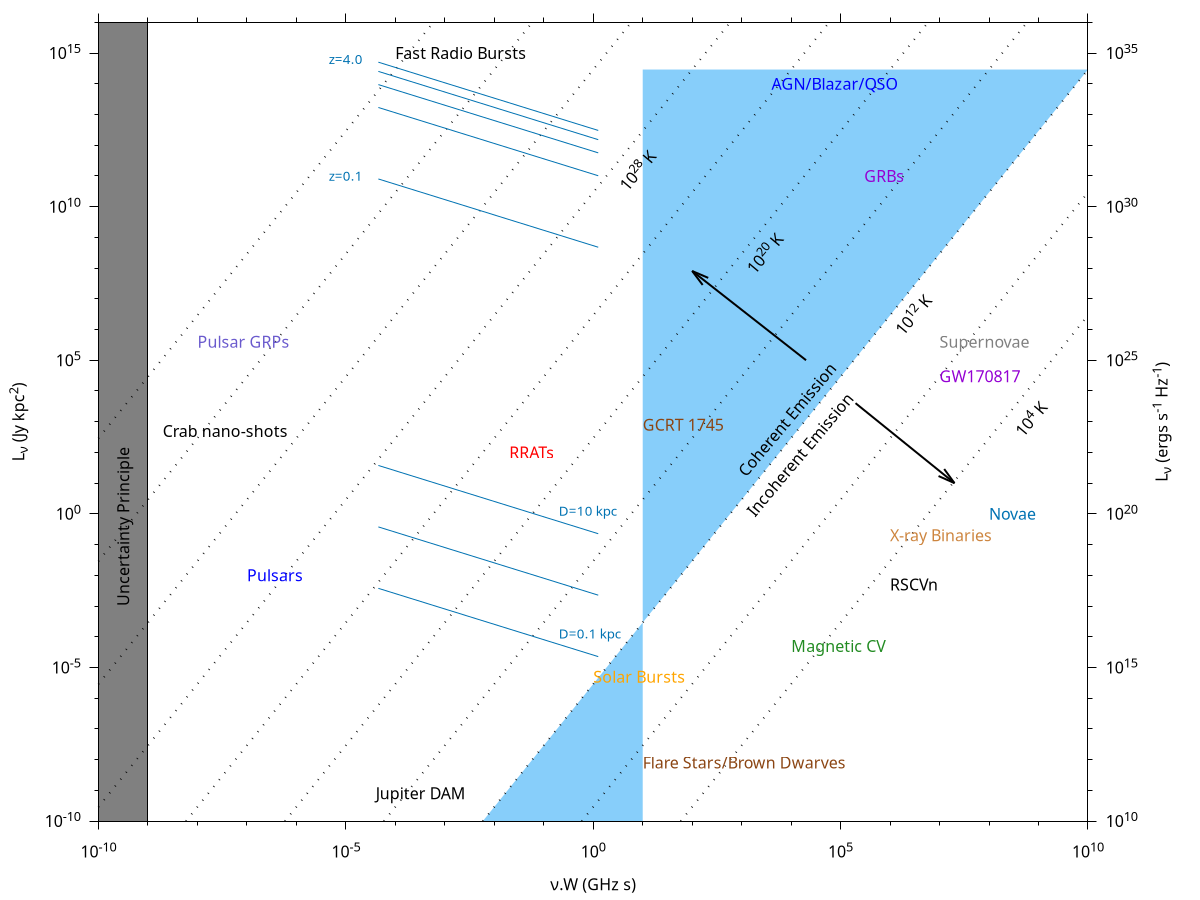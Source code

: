#########################################################
#							#
# This is the plot of the transient phase space 	#
# for the introduction to my thesis			#
#							#
# 	Last updated: 01/04/2009 - original version	#
#				 - have PSRs+T_B lines	#
#							#
#########################################################

#set term x11
set terminal postscript enhanced color solid
set output "phase_space_ewass.ps"

#set title "Radio Transient Phase Space"
set xlabel "{/Symbol n}.W (GHz s)"
set ylabel "L_{/Symbol n} (Jy kpc^{2})
set logscale xy
set logscale y2
set format y "10^{%L}"
set format x "10^{%L}"
set xtic out
set ytic out nomirror

## 						##
# Draw lines of constant brighness temperature 	 #
#						 #
# T_B = L/(2k(nu.W)**2)				 #
#     = (3.621e+22)*L/(nu.W)**2		   	 # 
#     = (         )*L/y**2			 #
# --> L = T_B*y**2*(2.761e-23)    Watts/Hz 	 #
# 						 #
#       = [ ]*(1.05025e-11)	  Jy,kpc^2	 #
#						 #
##						##

## NB. 1 W.Hz^{-1} == 1.05026*10^{-11} Jy.kpc^2 ##

L4(x)=1.0e+4*2.761*1.05025e-18*x**2
L8(x)=1.0e+8*2.761*1.05025e-18*x**2
L12(x)=1.0e+12*2.761*1.05025e-18*x**2
L16(x)=1.0e+16*2.761*1.05025e-18*x**2
L20(x)=1.0e+20*2.761*1.05025e-18*x**2
L24(x)=1.0e+24*2.761*1.05025e-18*x**2
L28(x)=1.0e+28*2.761*1.05025e-18*x**2
L32(x)=1.0e+32*2.761*1.05025e-18*x**2
L36(x)=1.0e+36*2.761*1.05025e-18*x**2
L40(x)=1.0e+40*2.761*1.05025e-18*x**2
set xrange[1.0e-10:1.0e+10]
set yrange[1.0e-10:1.0e+16]
set y2range[1.0e+10:1.0e+36]
set y2label "L_{/Symbol n} (ergs s^{-1} Hz^{-1})"
set format y2 "10^{%L}"
set y2tic out nomirror

unset key

set termoption dash
#set style line 1 lt 2 lc -1 lw 3
#set style line 2 lt 1 lc -1 lw 3
#set style line 3 lt 2 lc rgb "#66CDAA" lw 3
#set style line 4 lt 1 lc rgb "#66CDAA" lw 3
#set style line 5 lt 2 lc rgb "#FA8072" lw 3
#set style line 6 lt 1 lc rgb "#FA8072" lw 3
set style line 1 lc -1 lw 1 dashtype 2
set style line 2 lc -1 lw 1
set style line 3 lc rgb "#66CDAA" dashtype 2 lw 1
set style line 4 lc rgb "#66CDAA" lw 1
set style line 5 lc rgb "#FA8072" dashtype 2 lw 1
set style line 6 lc rgb "#FA8072" lw 1

# Parkes Cryo-PAF sensitivities
# z = 0.1
cryo_point1(x) = x>(0.7*0.000064) ? (x<(2.0*1.0) ? (0.46)**2*8e10*(1000*x)**(-0.5) : 1/0) : 1/0 # 64 us to 1 second, 0.7 - 2.0 GHz, sqrt(W) in between
# z = 1
cryo1(x) = x>(0.7*0.000064) ? (x<(2.0*1.0) ? (6.7)**2*8e10*(1000*x)**(-0.5) : 1/0) : 1/0 # 64 us to 1 second, 0.7 - 2.0 GHz, sqrt(W) in between
# z = 2
cryo2(x) = x>(0.7*0.000064) ? (x<(2.0*1.0) ? (15.8)**2*8e10*(1000*x)**(-0.5) : 1/0) : 1/0 # 64 us to 1 second, 0.7 - 2.0 GHz, sqrt(W) in between
# z = 3
cryo3(x) = x>(0.7*0.000064) ? (x<(2.0*1.0) ? (25.9)**2*8e10*(1000*x)**(-0.5) : 1/0) : 1/0 # 64 us to 1 second, 0.7 - 2.0 GHz, sqrt(W) in between
# z = 4
cryo4(x) = x>(0.7*0.000064) ? (x<(2.0*1.0) ? (36.6)**2*8e10*(1000*x)**(-0.5) : 1/0) : 1/0 # 64 us to 1 second, 0.7 - 2.0 GHz, sqrt(W) in between

# Label FRB limits
set label "z=0.1" front at (0.7*0.000064*0.1),(1.5*(0.46)**2*8e10*(1000*0.000064)**(-0.5)) textcolor lt 6 font ",10" # 0.1 and 1.5 factors are for labelling finesse
set label "z=4.0" front at (0.7*0.000064*0.1),(1.5*(36.6)**2*8e10*(1000*0.000064)**(-0.5)) textcolor lt 6 font ",10" # 0.1 and 1.5 factors are for labelling finesse

# D = 0.1 kpc
cryo_point1kpc(x) = x>(0.7*0.000064) ? (x<(2.0*1.0) ? (0.1)**2*(1e-12)*8e10*(1000*x)**(-0.5) : 1/0) : 1/0 # 64 us to 1 second, 0.7 - 2.0 GHz, sqrt(W) in between
# D = 1 kpc
cryo_1kpc(x) = x>(0.7*0.000064) ? (x<(2.0*1.0) ? (1)**2*(1e-12)*8e10*(1000*x)**(-0.5) : 1/0) : 1/0 # 64 us to 1 second, 0.7 - 2.0 GHz, sqrt(W) in between
# D = 10 kpc
cryo_10kpc(x) = x>(0.7*0.000064) ? (x<(2.0*1.0) ? (10)**2*(1e-12)*8e10*(1000*x)**(-0.5) : 1/0) : 1/0 # 64 us to 1 second, 0.7 - 2.0 GHz, sqrt(W) in between

# Label PSR limits
set label "D=0.1 kpc" front at (0.1*2.0*1.0),(5*(0.1)**2*(1e-12)*8e10*(1000*1.0)**(-0.5)) textcolor lt 6 font ",10" # 0.1 and 2 factors are for labelling finesse
set label "D=10 kpc" front at (0.1*2.0*1.0),(5*(10)**2*(1e-12)*8e10*(1000*1.0)**(-0.5)) textcolor lt 6 font ",10" # 0.1 and 2 factors are for labelling finesse


# MeerKAT UHF Incoherent
## at 1 kpc
#set arrow from 0.0000384,1.0e16 to 0.0000384,0.375 nohead ls 1 front         # 0.064 ms edge
#set arrow from 1.0,1.0e16 to 1.0,0.003 nohead ls 1 front                     # 1.0 s edge
#set arrow from 0.0000384,0.375 to 1.0,0.003 nohead ls 1 front                # sqrt(W) bottom
## at 1 Gpc
#set arrow from 0.0000384,1.0e16 to 0.0000384,0.375e12 nohead ls 1 front         # 0.064 ms edge
#set arrow from 1.0,1.0e16 to 1.0,0.003e12 nohead ls 1 front                     # 1.0 s edge
#set arrow from 0.0000384,0.375e12 to 1.0,0.003e12 nohead ls 1 front                # sqrt(W) bottom

# MeerKAT UHF Coherent
## at 1 kpc
#set arrow from 0.0000384,1.0e16 to 0.0000384,0.0625 nohead ls 2 front         # 0.064 ms edge
#set arrow from 1.0,1.0e16 to 1.0,0.0005 nohead ls 2 front                     # 1.0 s edge
#set arrow from 0.0000384,0.0625 to 1.0,0.0005 nohead ls 2 front                # sqrt(W) bottom
## at 1 Gpc
#set arrow from 0.0000384,1.0e16 to 0.0000384,0.0625e12 nohead ls 2 front         # 0.064 ms edge
#set arrow from 1.0,1.0e16 to 1.0,0.0005e12 nohead ls 2 front                     # 1.0 s edge
#set arrow from 0.0000384,0.0625e12 to 1.0,0.0005e12 nohead ls 2 front                # sqrt(W) bottom

# MeerKAT Mid Incoherent
## at 1 kpc
#set arrow from 0.0001024,1.0e16 to 0.0001024,0.3 nohead ls 3 front         # 0.064 ms edge
#set arrow from 3.2,1.0e16 to 3.2,0.0024 nohead ls 3 front                  # 1.0 s edge
#set arrow from 0.0001024,0.3 to 3.2,0.0024 nohead ls 3 front              # sqrt(W) bottom
## at 1 Gpc
#set arrow from 0.0001024,1.0e16 to 0.0001024,0.3e12 nohead ls 3 front         # 0.064 ms edge
#set arrow from 3.2,1.0e16 to 3.2,0.0024e12 nohead ls 3 front                  # 1.0 s edge
#set arrow from 0.0001024,0.3e12 to 3.2,0.0024e12 nohead ls 3 front               # sqrt(W) bottom

# MeerKAT Mid Coherent
## at 1 kpc
#set arrow from 0.0001024,1.0e16 to 0.0001024,0.05 nohead ls 4 front         # 0.064 ms edge
#set arrow from 3.2,1.0e16 to 3.2,0.0004 nohead ls 4 front                  # 1.0 s edge
#set arrow from 0.0001024,0.05 to 3.2,0.0004 nohead ls 4 front              # sqrt(W) bottom
## at 1 Gpc
#set arrow from 0.0001024,1.0e16 to 0.0001024,0.05e12 nohead ls 4         # 0.064 ms edge
#set arrow from 3.2,1.0e16 to 3.2,0.0004e12 nohead ls 4                      # 1.0 s edge
#set arrow from 0.0001024,0.05e12 to 3.2,0.0004e12 nohead ls 4                # sqrt(W) bottom

# MeerKAT L-band Incoherent
## at 1 kpc
#set arrow from 0.0000576,1.0e16 to 0.0000576,0.3 nohead ls 5 front         # 0.064 ms edge
#set arrow from 1.65,1.0e16 to 1.65,0.0024 nohead ls 5 front                  # 1.0 s edge
#set arrow from 0.0000576,0.3 to 1.65,0.0024 nohead ls 5 front              # sqrt(W) bottom
## at 1 Gpc
#set arrow from 0.0000576,1.0e16 to 0.0000576,0.3e12 nohead ls 5 front         # 0.064 ms edge
#set arrow from 1.65,1.0e16 to 1.65,0.0024e12 nohead ls 5 front                  # 1.0 s edge
#set arrow from 0.0000576,0.3e12 to 1.65,0.0024e12 nohead ls 5 front              # sqrt(W) bottom

# MeerKAT L-band Coherent
## at 1 kpc
#set arrow from 0.0000576,1.0e16 to 0.0000576,0.05 nohead ls 6 front         # 0.064 ms edge
#set arrow from 1.65,1.0e16 to 1.65,0.0004 nohead ls 6 front                  # 1.0 s edge
#set arrow from 0.0000576,0.05 to 1.65,0.0004 nohead ls 6 front              # sqrt(W) bottom
## at 1 Gpc
#set arrow from 0.0000576,1.0e16 to 0.0000576,0.05e12 nohead ls 6 front         # 0.064 ms edge
#set arrow from 1.65,1.0e16 to 1.65,0.0004e12 nohead ls 6 front                  # 1.0 s edge
#set arrow from 0.0000576,0.05e12 to 1.65,0.0004e12 nohead ls 6 front              # sqrt(W) bottom




# Temperature Lines
#set label "10^{4} K" front at 1.5e+9,8e+3 rotate by 50
set label "10^{4} K" front at 4e+8,4e+2 rotate by 50
set label "10^{12} K" front at 1.5e+6,8e+5 rotate by 50
set label "10^{20} K" front at 1.5e+3,8e+7 rotate by 50
#set label "10^{28} K" front at 1.5,8e+9 rotate by 50
set label "10^{28} K" front at 4,4e+10 rotate by 50

# Coherent - Incoherent boundaries
set label "Coherent Emission" front at 1.0e3,20 rotate by 50
set label "Incoherent Emission" front at 1.5e+3,1.0e0 rotate by 50
set arrow from 2.0e4,1.0e5 to 1.0e2,8.0e7 lt -1 lw 2 front
set arrow from 2.0e5,4.0e3 to 2.0e7,10 lt -1 lw 2 front

# Uncertainty Principle 
#set arrow from 3.16225e-10,1.1e-10 to 3.16225e-10,9.0e15 nohead lt 9 lw 55
#set arrow from 1.0e-9,1.0e-10 to 1.0e-9,1.0e16 nohead lt -1 lw 2 front
#set object rectangle from 1.0e-10,1.0e-10 to 1.0e-9,1.0e16 back fc lt 9 fs solid
set object rectangle from 1.0e-10,1.0e-10 to 1.0e-9,1.0e16 back fc rgb '#808080' fs solid
set label "Uncertainty Principle" front at 3.16225e-10,1.0e-3 rotate by 90

# Label Sources
set label "RRATs" front at 0.02,100 textcolor rgb '#FF0000'
set label "Pulsars" front at 1.0e-7,1.0e-2 textcolor rgb '#0000FF'
#set label "Lorimer Burst" front at 0.01,1.0e13 textcolor lt -1
set label "Fast Radio Bursts" front at 0.0001,1.0e15 textcolor lt -1
set label "Crab nano-shots" front at 2.0e-9,5.0e2 textcolor lt -1
set label "Pulsar GRPs" at 1.0e-8,4.0e5 textcolor rgb '#6A5ACD' front
set label "Solar Bursts" front at 1.0e0,5.0e-6 textcolor rgb '#FFA500'
#set arrow from 2520,4.41e-07 to 1,4.41e-07 lt -1 lw 2 front
set label "GCRT 1745" front at 10,8.0e2 textcolor rgb '#8B4513'
#set label "UV Ceti" front at 5,3.0e-8 textcolor lt -1
#set label "AD Leo" front at 300,5.0e-6 textcolor lt -1
#set label "BD LP944" front at 200,8.0e-9 textcolor lt -1
#set label "TVLM 513" front at 4.0e3,5.0e-7 textcolor lt -1
set label "Flare Stars/Brown Dwarves" front at 10,8.0e-9 textcolor rgb '#8B4513'
set label "Jupiter DAM" front at 4.0e-5,8.0e-10 textcolor lt -1
set label "X-ray Binaries" front at 1.0e6,2.0e-1 textcolor rgb '#CD853F'
set label "AGN/Blazar/QSO" front at 4.0e3,1.0e+14 textcolor rgb '#0000FF'
#set label "QSO/TDE" front at 5.0e2,1.0e+12 textcolor lt 3
set label "GRBs" front at 3.0e5,1.0e+11 textcolor lt 1
set label "Supernovae" front at 1.0e7,4.0e+5 textcolor rgb '#808080'
set label "GW170817" front at 1.0e7,3.0e+4 textcolor lt 1
set label "RSCVn" front at 1.0e6,5.0e-3 textcolor lt -1
set label "Novae" front at 1.0e8,1.0 textcolor lt 6
set label "Magnetic CV" front at 1.0e4,5.0e-5 textcolor rgb '#228B22'



# PLOT EVERYTHING
# With ALL FRBs
#plot L12(x) notitle w filledcurve x2=10 lt 5, L4(x) notitle lt 0 lw 2, L8(x) notitle lt 0 lw 2, L12(x) notitle lt 0 lw 2, L16(x) notitle lt 0 lw 2, L20(x) notitle lt 0 lw 2, L24(x) notitle lt 0 lw 2, L28(x) notitle lt 0 lw 2, L32(x) notitle lt 0 lw 2, L36(x) notitle lt 0 lw 2, L40(x) notitle lt 0 lw 2, 'psrs_2' using 5:6 pt 7 ps 1 title "Pulsars", 'crab_nanogiant' pt 7 ps 1 lt -1 title "Crab nanogaint", 'crab_GRP' using 6:5 pt 7 ps 1 lt 2 title "Crab GRPs",'FRBs' pt 7 ps 0.8 lt -1 title "FRBs", 'keane' pt 7 ps 0.8 lt -1 title "Keane", 'rrats_nohead' using 5:6 pt 7 ps 1 lt 1 title "RRATs", 'solar_vals' every ::1 using 5:6 pt 7 ps 1 lt 8 title "Sun", 'GRPs_vals' every ::1 using 7:8 pt 7 ps 1 lt 2 title "GRPs", 'BDs_vals' every ::1 using 6:7 pt 7 ps 1 lt -1 title "TVLM513", 'misc' using 1:2 pt 7 ps 1 lt -1 notitle

# With All FRBCAT FRBs
plot L12(x) notitle w filledcurve x2=10 lt rgb '#87CEFA', L4(x) notitle lt 0 lw 2, L8(x) notitle lt 0 lw 2, L12(x) notitle lt 0 lw 2, L16(x) notitle lt 0 lw 2, L20(x) notitle lt 0 lw 2, L24(x) notitle lt 0 lw 2, L28(x) notitle lt 0 lw 2, L32(x) notitle lt 0 lw 2, L36(x) notitle lt 0 lw 2, L40(x) notitle lt 0 lw 2, 'gach_rud/psrs_2' using 5:6 pt 7 ps 1 lt rgb '#0000FF' title "Pulsars", 'gach_rud/crab_nanogiant' pt 7 ps 1 lt -1 title "Crab nanogaint", 'gach_rud/crab_GRP' using 6:5 pt 7 ps 1 lt rgb '#6A5ACD' notitle,'gach_rud/frbs_vals_to_plot' u 2:1 pt 7 ps 0.8 lt -1 title "FRBs",'gach_rud/arecibo_frb' pt 7 ps 0.8 lt -1 title "FRBs",'gach_rud/rrats_nohead' using 5:6 pt 7 ps 1 lt rgb '#FF0000' title "RRATs", 'gach_rud/solar_vals' every ::1 using 5:6 pt 7 ps 1 lt rgb '#FFA500' title "Sun", 'gach_rud/GRPs_vals' every ::1 using 7:8 pt 7 ps 1 lt rgb '#6A5ACD' notitle, 'gach_rud/misc' using 1:2 pt 7 ps 1 lt rgb '#8B4513' notitle, 'gach_rud/Gosia_AGN_QSO_Blazar_TDE2' using ($2*86400.0*$9):($7*1.05026e-20) pt 7 ps 1 lt rgb '#0000FF' notitle, 'gach_rud/Gosia_XRB2' using ($2*86400.0*$9):($7*1.05026e-20) pt 7 ps 1 lt rgb '#CD853F' notitle, 'gach_rud/Gosia_GRB2' using ($2*86400.0*$9):($7*1.05026e-20) pt 7 ps 1 lt 1 notitle, 'gach_rud/Gosia_SN2' using ($2*86400.0*$9):($7*1.05026e-20) pt 7 ps 1 lt rgb '#808080' notitle, 'gach_rud/Gosia_RSCVn2' using ($2*86400.0*$9):($7*1.05026e-20) pt 7 ps 1 lt -1 notitle, 'gach_rud/Gosia_flare_stars2' using ($2*86400.0*$9):($7*1.05026e-20) pt 7 ps 1 lt rgb '#8B4513' notitle, 'gach_rud/Gosia_Novae2' using ($2*86400.0*$9):($7*1.05026e-20) pt 7 ps 1 lt 6 notitle, 'gach_rud/Gosia_MagCV2' using ($2*86400.0*$9):($7*1.05026e-20) pt 7 ps 1 lt rgb '#228B22' notitle, 'gach_rud/gw170817' pt 7 ps 1 lt 1 notitle, cryo_point1(x) lt 6, cryo1(x) lt 6, cryo2(x) lt 6, cryo3(x) lt 6, cryo4(x) lt 6, cryo_point1kpc(x) lt 6, cryo_1kpc(x) lt 6, cryo_10kpc(x) lt 6

# NO FRBs
#plot L12(x) notitle w filledcurve x2=10 lt 5, L4(x) notitle lt 0 lw 2, L8(x) notitle lt 0 lw 2, L12(x) notitle lt 0 lw 2, L16(x) notitle lt 0 lw 2, L20(x) notitle lt 0 lw 2, L24(x) notitle lt 0 lw 2, L28(x) notitle lt 0 lw 2, L32(x) notitle lt 0 lw 2, L36(x) notitle lt 0 lw 2, L40(x) notitle lt 0 lw 2, 'psrs_2' using 5:6 pt 7 ps 1 title "Pulsars", 'crab_nanogiant' pt 7 ps 1 lt -1 title "Crab nanogaint", 'crab_GRP' using 6:5 pt 7 ps 1 lt 2 title "Crab GRPs", 'rrats_nohead' using 5:6 pt 7 ps 1 lt 1 title "RRATs", 'solar_vals' every ::1 using 5:6 pt 7 ps 1 lt 8 title "Sun", 'GRPs_vals' every ::1 using 7:8 pt 7 ps 1 lt 2 title "GRPs", 'BDs_vals' every ::1 using 6:7 pt 7 ps 1 lt -1 title "TVLM513", 'misc' using 1:2 pt 7 ps 1 lt -1 notitle


